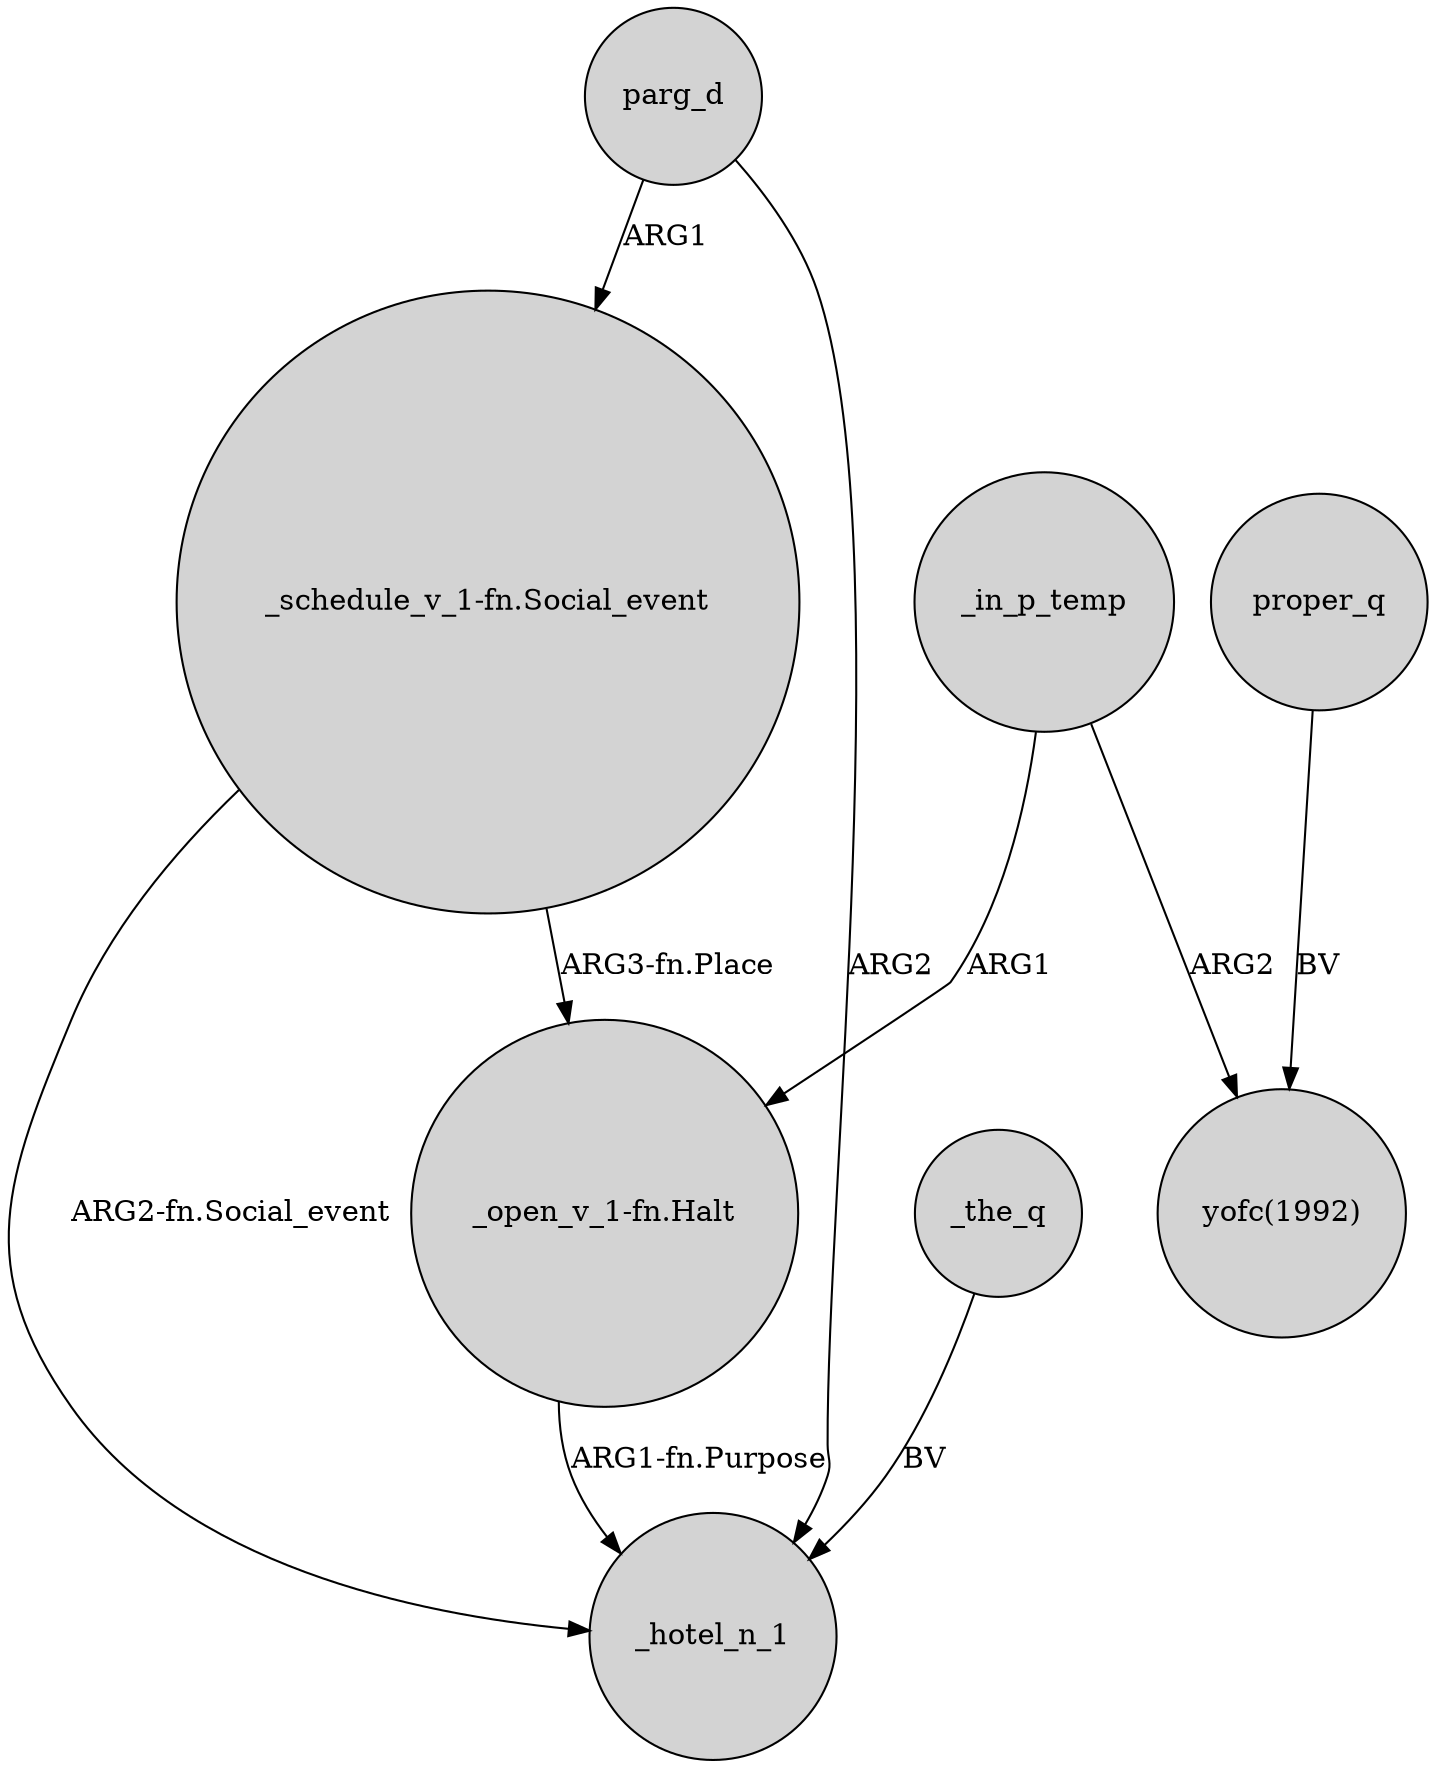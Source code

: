 digraph {
	node [shape=circle style=filled]
	"_schedule_v_1-fn.Social_event" -> _hotel_n_1 [label="ARG2-fn.Social_event"]
	parg_d -> "_schedule_v_1-fn.Social_event" [label=ARG1]
	parg_d -> _hotel_n_1 [label=ARG2]
	_in_p_temp -> "_open_v_1-fn.Halt" [label=ARG1]
	_in_p_temp -> "yofc(1992)" [label=ARG2]
	"_schedule_v_1-fn.Social_event" -> "_open_v_1-fn.Halt" [label="ARG3-fn.Place"]
	proper_q -> "yofc(1992)" [label=BV]
	"_open_v_1-fn.Halt" -> _hotel_n_1 [label="ARG1-fn.Purpose"]
	_the_q -> _hotel_n_1 [label=BV]
}
